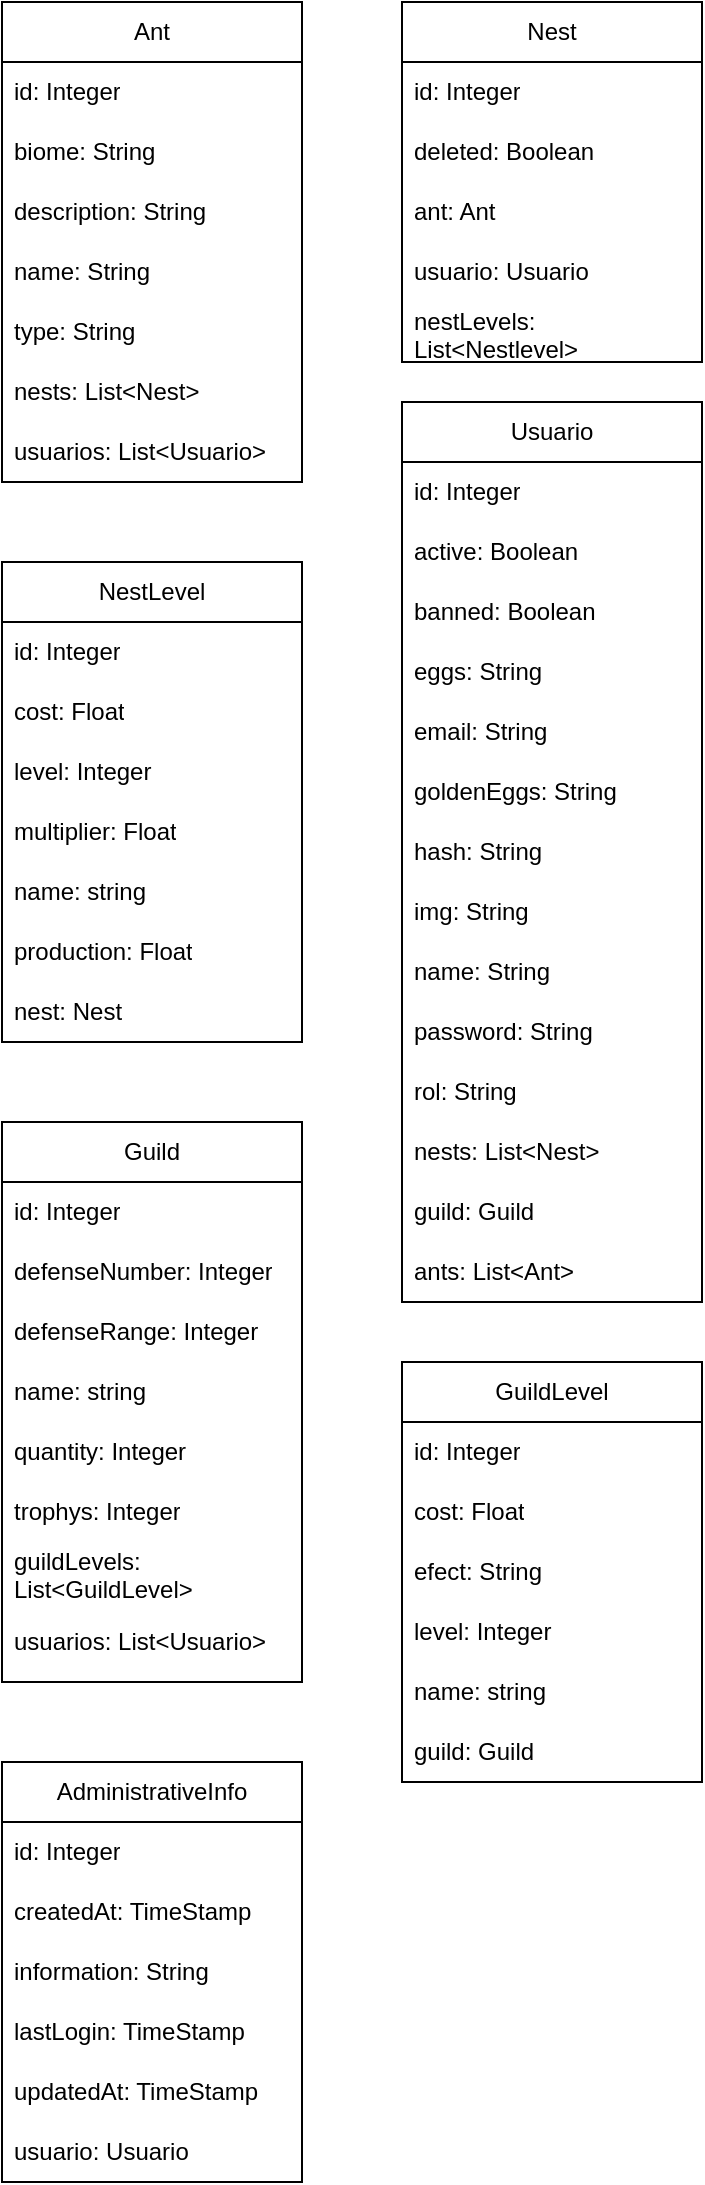 <mxfile version="24.4.2" type="device">
  <diagram name="Página-1" id="wE9s44rj53fYCfca4k_S">
    <mxGraphModel dx="472" dy="781" grid="1" gridSize="10" guides="1" tooltips="1" connect="1" arrows="1" fold="1" page="1" pageScale="1" pageWidth="827" pageHeight="1169" math="0" shadow="0">
      <root>
        <mxCell id="0" />
        <mxCell id="1" parent="0" />
        <mxCell id="BjRZcA9Jot_yhAuEklN_-1" value="Ant" style="swimlane;fontStyle=0;childLayout=stackLayout;horizontal=1;startSize=30;horizontalStack=0;resizeParent=1;resizeParentMax=0;resizeLast=0;collapsible=1;marginBottom=0;whiteSpace=wrap;html=1;" vertex="1" parent="1">
          <mxGeometry x="80" y="40" width="150" height="240" as="geometry" />
        </mxCell>
        <mxCell id="BjRZcA9Jot_yhAuEklN_-2" value="id: Integer" style="text;strokeColor=none;fillColor=none;align=left;verticalAlign=middle;spacingLeft=4;spacingRight=4;overflow=hidden;points=[[0,0.5],[1,0.5]];portConstraint=eastwest;rotatable=0;whiteSpace=wrap;html=1;" vertex="1" parent="BjRZcA9Jot_yhAuEklN_-1">
          <mxGeometry y="30" width="150" height="30" as="geometry" />
        </mxCell>
        <mxCell id="BjRZcA9Jot_yhAuEklN_-3" value="biome: String" style="text;strokeColor=none;fillColor=none;align=left;verticalAlign=middle;spacingLeft=4;spacingRight=4;overflow=hidden;points=[[0,0.5],[1,0.5]];portConstraint=eastwest;rotatable=0;whiteSpace=wrap;html=1;" vertex="1" parent="BjRZcA9Jot_yhAuEklN_-1">
          <mxGeometry y="60" width="150" height="30" as="geometry" />
        </mxCell>
        <mxCell id="BjRZcA9Jot_yhAuEklN_-4" value="description: String" style="text;strokeColor=none;fillColor=none;align=left;verticalAlign=middle;spacingLeft=4;spacingRight=4;overflow=hidden;points=[[0,0.5],[1,0.5]];portConstraint=eastwest;rotatable=0;whiteSpace=wrap;html=1;" vertex="1" parent="BjRZcA9Jot_yhAuEklN_-1">
          <mxGeometry y="90" width="150" height="30" as="geometry" />
        </mxCell>
        <mxCell id="BjRZcA9Jot_yhAuEklN_-5" value="name: String" style="text;strokeColor=none;fillColor=none;align=left;verticalAlign=middle;spacingLeft=4;spacingRight=4;overflow=hidden;points=[[0,0.5],[1,0.5]];portConstraint=eastwest;rotatable=0;whiteSpace=wrap;html=1;" vertex="1" parent="BjRZcA9Jot_yhAuEklN_-1">
          <mxGeometry y="120" width="150" height="30" as="geometry" />
        </mxCell>
        <mxCell id="BjRZcA9Jot_yhAuEklN_-6" value="type: String" style="text;strokeColor=none;fillColor=none;align=left;verticalAlign=middle;spacingLeft=4;spacingRight=4;overflow=hidden;points=[[0,0.5],[1,0.5]];portConstraint=eastwest;rotatable=0;whiteSpace=wrap;html=1;" vertex="1" parent="BjRZcA9Jot_yhAuEklN_-1">
          <mxGeometry y="150" width="150" height="30" as="geometry" />
        </mxCell>
        <mxCell id="BjRZcA9Jot_yhAuEklN_-7" value="nests: List&amp;lt;Nest&amp;gt;" style="text;strokeColor=none;fillColor=none;align=left;verticalAlign=middle;spacingLeft=4;spacingRight=4;overflow=hidden;points=[[0,0.5],[1,0.5]];portConstraint=eastwest;rotatable=0;whiteSpace=wrap;html=1;" vertex="1" parent="BjRZcA9Jot_yhAuEklN_-1">
          <mxGeometry y="180" width="150" height="30" as="geometry" />
        </mxCell>
        <mxCell id="BjRZcA9Jot_yhAuEklN_-8" value="usuarios: List&amp;lt;Usuario&amp;gt;" style="text;strokeColor=none;fillColor=none;align=left;verticalAlign=middle;spacingLeft=4;spacingRight=4;overflow=hidden;points=[[0,0.5],[1,0.5]];portConstraint=eastwest;rotatable=0;whiteSpace=wrap;html=1;" vertex="1" parent="BjRZcA9Jot_yhAuEklN_-1">
          <mxGeometry y="210" width="150" height="30" as="geometry" />
        </mxCell>
        <mxCell id="BjRZcA9Jot_yhAuEklN_-9" value="Nest" style="swimlane;fontStyle=0;childLayout=stackLayout;horizontal=1;startSize=30;horizontalStack=0;resizeParent=1;resizeParentMax=0;resizeLast=0;collapsible=1;marginBottom=0;whiteSpace=wrap;html=1;" vertex="1" parent="1">
          <mxGeometry x="280" y="40" width="150" height="180" as="geometry" />
        </mxCell>
        <mxCell id="BjRZcA9Jot_yhAuEklN_-10" value="id: Integer" style="text;strokeColor=none;fillColor=none;align=left;verticalAlign=middle;spacingLeft=4;spacingRight=4;overflow=hidden;points=[[0,0.5],[1,0.5]];portConstraint=eastwest;rotatable=0;whiteSpace=wrap;html=1;" vertex="1" parent="BjRZcA9Jot_yhAuEklN_-9">
          <mxGeometry y="30" width="150" height="30" as="geometry" />
        </mxCell>
        <mxCell id="BjRZcA9Jot_yhAuEklN_-11" value="deleted: Boolean" style="text;strokeColor=none;fillColor=none;align=left;verticalAlign=middle;spacingLeft=4;spacingRight=4;overflow=hidden;points=[[0,0.5],[1,0.5]];portConstraint=eastwest;rotatable=0;whiteSpace=wrap;html=1;" vertex="1" parent="BjRZcA9Jot_yhAuEklN_-9">
          <mxGeometry y="60" width="150" height="30" as="geometry" />
        </mxCell>
        <mxCell id="BjRZcA9Jot_yhAuEklN_-12" value="ant: Ant" style="text;strokeColor=none;fillColor=none;align=left;verticalAlign=middle;spacingLeft=4;spacingRight=4;overflow=hidden;points=[[0,0.5],[1,0.5]];portConstraint=eastwest;rotatable=0;whiteSpace=wrap;html=1;" vertex="1" parent="BjRZcA9Jot_yhAuEklN_-9">
          <mxGeometry y="90" width="150" height="30" as="geometry" />
        </mxCell>
        <mxCell id="BjRZcA9Jot_yhAuEklN_-13" value="usuario: Usuario" style="text;strokeColor=none;fillColor=none;align=left;verticalAlign=middle;spacingLeft=4;spacingRight=4;overflow=hidden;points=[[0,0.5],[1,0.5]];portConstraint=eastwest;rotatable=0;whiteSpace=wrap;html=1;" vertex="1" parent="BjRZcA9Jot_yhAuEklN_-9">
          <mxGeometry y="120" width="150" height="30" as="geometry" />
        </mxCell>
        <mxCell id="BjRZcA9Jot_yhAuEklN_-14" value="nestLevels: List&amp;lt;Nestlevel&amp;gt;" style="text;strokeColor=none;fillColor=none;align=left;verticalAlign=middle;spacingLeft=4;spacingRight=4;overflow=hidden;points=[[0,0.5],[1,0.5]];portConstraint=eastwest;rotatable=0;whiteSpace=wrap;html=1;" vertex="1" parent="BjRZcA9Jot_yhAuEklN_-9">
          <mxGeometry y="150" width="150" height="30" as="geometry" />
        </mxCell>
        <mxCell id="BjRZcA9Jot_yhAuEklN_-18" value="NestLevel" style="swimlane;fontStyle=0;childLayout=stackLayout;horizontal=1;startSize=30;horizontalStack=0;resizeParent=1;resizeParentMax=0;resizeLast=0;collapsible=1;marginBottom=0;whiteSpace=wrap;html=1;" vertex="1" parent="1">
          <mxGeometry x="80" y="320" width="150" height="240" as="geometry" />
        </mxCell>
        <mxCell id="BjRZcA9Jot_yhAuEklN_-19" value="id: Integer" style="text;strokeColor=none;fillColor=none;align=left;verticalAlign=middle;spacingLeft=4;spacingRight=4;overflow=hidden;points=[[0,0.5],[1,0.5]];portConstraint=eastwest;rotatable=0;whiteSpace=wrap;html=1;" vertex="1" parent="BjRZcA9Jot_yhAuEklN_-18">
          <mxGeometry y="30" width="150" height="30" as="geometry" />
        </mxCell>
        <mxCell id="BjRZcA9Jot_yhAuEklN_-20" value="cost: Float" style="text;strokeColor=none;fillColor=none;align=left;verticalAlign=middle;spacingLeft=4;spacingRight=4;overflow=hidden;points=[[0,0.5],[1,0.5]];portConstraint=eastwest;rotatable=0;whiteSpace=wrap;html=1;" vertex="1" parent="BjRZcA9Jot_yhAuEklN_-18">
          <mxGeometry y="60" width="150" height="30" as="geometry" />
        </mxCell>
        <mxCell id="BjRZcA9Jot_yhAuEklN_-21" value="level: Integer" style="text;strokeColor=none;fillColor=none;align=left;verticalAlign=middle;spacingLeft=4;spacingRight=4;overflow=hidden;points=[[0,0.5],[1,0.5]];portConstraint=eastwest;rotatable=0;whiteSpace=wrap;html=1;" vertex="1" parent="BjRZcA9Jot_yhAuEklN_-18">
          <mxGeometry y="90" width="150" height="30" as="geometry" />
        </mxCell>
        <mxCell id="BjRZcA9Jot_yhAuEklN_-22" value="multiplier: Float" style="text;strokeColor=none;fillColor=none;align=left;verticalAlign=middle;spacingLeft=4;spacingRight=4;overflow=hidden;points=[[0,0.5],[1,0.5]];portConstraint=eastwest;rotatable=0;whiteSpace=wrap;html=1;" vertex="1" parent="BjRZcA9Jot_yhAuEklN_-18">
          <mxGeometry y="120" width="150" height="30" as="geometry" />
        </mxCell>
        <mxCell id="BjRZcA9Jot_yhAuEklN_-23" value="name: string" style="text;strokeColor=none;fillColor=none;align=left;verticalAlign=middle;spacingLeft=4;spacingRight=4;overflow=hidden;points=[[0,0.5],[1,0.5]];portConstraint=eastwest;rotatable=0;whiteSpace=wrap;html=1;" vertex="1" parent="BjRZcA9Jot_yhAuEklN_-18">
          <mxGeometry y="150" width="150" height="30" as="geometry" />
        </mxCell>
        <mxCell id="BjRZcA9Jot_yhAuEklN_-24" value="production: Float" style="text;strokeColor=none;fillColor=none;align=left;verticalAlign=middle;spacingLeft=4;spacingRight=4;overflow=hidden;points=[[0,0.5],[1,0.5]];portConstraint=eastwest;rotatable=0;whiteSpace=wrap;html=1;" vertex="1" parent="BjRZcA9Jot_yhAuEklN_-18">
          <mxGeometry y="180" width="150" height="30" as="geometry" />
        </mxCell>
        <mxCell id="BjRZcA9Jot_yhAuEklN_-25" value="nest: Nest" style="text;strokeColor=none;fillColor=none;align=left;verticalAlign=middle;spacingLeft=4;spacingRight=4;overflow=hidden;points=[[0,0.5],[1,0.5]];portConstraint=eastwest;rotatable=0;whiteSpace=wrap;html=1;" vertex="1" parent="BjRZcA9Jot_yhAuEklN_-18">
          <mxGeometry y="210" width="150" height="30" as="geometry" />
        </mxCell>
        <mxCell id="BjRZcA9Jot_yhAuEklN_-26" value="Usuario" style="swimlane;fontStyle=0;childLayout=stackLayout;horizontal=1;startSize=30;horizontalStack=0;resizeParent=1;resizeParentMax=0;resizeLast=0;collapsible=1;marginBottom=0;whiteSpace=wrap;html=1;" vertex="1" parent="1">
          <mxGeometry x="280" y="240" width="150" height="450" as="geometry" />
        </mxCell>
        <mxCell id="BjRZcA9Jot_yhAuEklN_-27" value="id: Integer" style="text;strokeColor=none;fillColor=none;align=left;verticalAlign=middle;spacingLeft=4;spacingRight=4;overflow=hidden;points=[[0,0.5],[1,0.5]];portConstraint=eastwest;rotatable=0;whiteSpace=wrap;html=1;" vertex="1" parent="BjRZcA9Jot_yhAuEklN_-26">
          <mxGeometry y="30" width="150" height="30" as="geometry" />
        </mxCell>
        <mxCell id="BjRZcA9Jot_yhAuEklN_-28" value="active: Boolean" style="text;strokeColor=none;fillColor=none;align=left;verticalAlign=middle;spacingLeft=4;spacingRight=4;overflow=hidden;points=[[0,0.5],[1,0.5]];portConstraint=eastwest;rotatable=0;whiteSpace=wrap;html=1;" vertex="1" parent="BjRZcA9Jot_yhAuEklN_-26">
          <mxGeometry y="60" width="150" height="30" as="geometry" />
        </mxCell>
        <mxCell id="BjRZcA9Jot_yhAuEklN_-29" value="banned: Boolean" style="text;strokeColor=none;fillColor=none;align=left;verticalAlign=middle;spacingLeft=4;spacingRight=4;overflow=hidden;points=[[0,0.5],[1,0.5]];portConstraint=eastwest;rotatable=0;whiteSpace=wrap;html=1;" vertex="1" parent="BjRZcA9Jot_yhAuEklN_-26">
          <mxGeometry y="90" width="150" height="30" as="geometry" />
        </mxCell>
        <mxCell id="BjRZcA9Jot_yhAuEklN_-30" value="eggs: String" style="text;strokeColor=none;fillColor=none;align=left;verticalAlign=middle;spacingLeft=4;spacingRight=4;overflow=hidden;points=[[0,0.5],[1,0.5]];portConstraint=eastwest;rotatable=0;whiteSpace=wrap;html=1;" vertex="1" parent="BjRZcA9Jot_yhAuEklN_-26">
          <mxGeometry y="120" width="150" height="30" as="geometry" />
        </mxCell>
        <mxCell id="BjRZcA9Jot_yhAuEklN_-31" value="email: String" style="text;strokeColor=none;fillColor=none;align=left;verticalAlign=middle;spacingLeft=4;spacingRight=4;overflow=hidden;points=[[0,0.5],[1,0.5]];portConstraint=eastwest;rotatable=0;whiteSpace=wrap;html=1;" vertex="1" parent="BjRZcA9Jot_yhAuEklN_-26">
          <mxGeometry y="150" width="150" height="30" as="geometry" />
        </mxCell>
        <mxCell id="BjRZcA9Jot_yhAuEklN_-32" value="goldenEggs: String" style="text;strokeColor=none;fillColor=none;align=left;verticalAlign=middle;spacingLeft=4;spacingRight=4;overflow=hidden;points=[[0,0.5],[1,0.5]];portConstraint=eastwest;rotatable=0;whiteSpace=wrap;html=1;" vertex="1" parent="BjRZcA9Jot_yhAuEklN_-26">
          <mxGeometry y="180" width="150" height="30" as="geometry" />
        </mxCell>
        <mxCell id="BjRZcA9Jot_yhAuEklN_-33" value="hash: String" style="text;strokeColor=none;fillColor=none;align=left;verticalAlign=middle;spacingLeft=4;spacingRight=4;overflow=hidden;points=[[0,0.5],[1,0.5]];portConstraint=eastwest;rotatable=0;whiteSpace=wrap;html=1;" vertex="1" parent="BjRZcA9Jot_yhAuEklN_-26">
          <mxGeometry y="210" width="150" height="30" as="geometry" />
        </mxCell>
        <mxCell id="BjRZcA9Jot_yhAuEklN_-34" value="img: String" style="text;strokeColor=none;fillColor=none;align=left;verticalAlign=middle;spacingLeft=4;spacingRight=4;overflow=hidden;points=[[0,0.5],[1,0.5]];portConstraint=eastwest;rotatable=0;whiteSpace=wrap;html=1;" vertex="1" parent="BjRZcA9Jot_yhAuEklN_-26">
          <mxGeometry y="240" width="150" height="30" as="geometry" />
        </mxCell>
        <mxCell id="BjRZcA9Jot_yhAuEklN_-35" value="name: String" style="text;strokeColor=none;fillColor=none;align=left;verticalAlign=middle;spacingLeft=4;spacingRight=4;overflow=hidden;points=[[0,0.5],[1,0.5]];portConstraint=eastwest;rotatable=0;whiteSpace=wrap;html=1;" vertex="1" parent="BjRZcA9Jot_yhAuEklN_-26">
          <mxGeometry y="270" width="150" height="30" as="geometry" />
        </mxCell>
        <mxCell id="BjRZcA9Jot_yhAuEklN_-36" value="password: String" style="text;strokeColor=none;fillColor=none;align=left;verticalAlign=middle;spacingLeft=4;spacingRight=4;overflow=hidden;points=[[0,0.5],[1,0.5]];portConstraint=eastwest;rotatable=0;whiteSpace=wrap;html=1;" vertex="1" parent="BjRZcA9Jot_yhAuEklN_-26">
          <mxGeometry y="300" width="150" height="30" as="geometry" />
        </mxCell>
        <mxCell id="BjRZcA9Jot_yhAuEklN_-37" value="rol: String" style="text;strokeColor=none;fillColor=none;align=left;verticalAlign=middle;spacingLeft=4;spacingRight=4;overflow=hidden;points=[[0,0.5],[1,0.5]];portConstraint=eastwest;rotatable=0;whiteSpace=wrap;html=1;" vertex="1" parent="BjRZcA9Jot_yhAuEklN_-26">
          <mxGeometry y="330" width="150" height="30" as="geometry" />
        </mxCell>
        <mxCell id="BjRZcA9Jot_yhAuEklN_-38" value="nests: List&amp;lt;Nest&amp;gt;" style="text;strokeColor=none;fillColor=none;align=left;verticalAlign=middle;spacingLeft=4;spacingRight=4;overflow=hidden;points=[[0,0.5],[1,0.5]];portConstraint=eastwest;rotatable=0;whiteSpace=wrap;html=1;" vertex="1" parent="BjRZcA9Jot_yhAuEklN_-26">
          <mxGeometry y="360" width="150" height="30" as="geometry" />
        </mxCell>
        <mxCell id="BjRZcA9Jot_yhAuEklN_-39" value="guild: Guild" style="text;strokeColor=none;fillColor=none;align=left;verticalAlign=middle;spacingLeft=4;spacingRight=4;overflow=hidden;points=[[0,0.5],[1,0.5]];portConstraint=eastwest;rotatable=0;whiteSpace=wrap;html=1;" vertex="1" parent="BjRZcA9Jot_yhAuEklN_-26">
          <mxGeometry y="390" width="150" height="30" as="geometry" />
        </mxCell>
        <mxCell id="BjRZcA9Jot_yhAuEklN_-40" value="ants: List&amp;lt;Ant&amp;gt;" style="text;strokeColor=none;fillColor=none;align=left;verticalAlign=middle;spacingLeft=4;spacingRight=4;overflow=hidden;points=[[0,0.5],[1,0.5]];portConstraint=eastwest;rotatable=0;whiteSpace=wrap;html=1;" vertex="1" parent="BjRZcA9Jot_yhAuEklN_-26">
          <mxGeometry y="420" width="150" height="30" as="geometry" />
        </mxCell>
        <mxCell id="BjRZcA9Jot_yhAuEklN_-41" value="Guild" style="swimlane;fontStyle=0;childLayout=stackLayout;horizontal=1;startSize=30;horizontalStack=0;resizeParent=1;resizeParentMax=0;resizeLast=0;collapsible=1;marginBottom=0;whiteSpace=wrap;html=1;" vertex="1" parent="1">
          <mxGeometry x="80" y="600" width="150" height="280" as="geometry" />
        </mxCell>
        <mxCell id="BjRZcA9Jot_yhAuEklN_-42" value="id: Integer" style="text;strokeColor=none;fillColor=none;align=left;verticalAlign=middle;spacingLeft=4;spacingRight=4;overflow=hidden;points=[[0,0.5],[1,0.5]];portConstraint=eastwest;rotatable=0;whiteSpace=wrap;html=1;" vertex="1" parent="BjRZcA9Jot_yhAuEklN_-41">
          <mxGeometry y="30" width="150" height="30" as="geometry" />
        </mxCell>
        <mxCell id="BjRZcA9Jot_yhAuEklN_-43" value="defenseNumber: Integer" style="text;strokeColor=none;fillColor=none;align=left;verticalAlign=middle;spacingLeft=4;spacingRight=4;overflow=hidden;points=[[0,0.5],[1,0.5]];portConstraint=eastwest;rotatable=0;whiteSpace=wrap;html=1;" vertex="1" parent="BjRZcA9Jot_yhAuEklN_-41">
          <mxGeometry y="60" width="150" height="30" as="geometry" />
        </mxCell>
        <mxCell id="BjRZcA9Jot_yhAuEklN_-44" value="defenseRange: Integer" style="text;strokeColor=none;fillColor=none;align=left;verticalAlign=middle;spacingLeft=4;spacingRight=4;overflow=hidden;points=[[0,0.5],[1,0.5]];portConstraint=eastwest;rotatable=0;whiteSpace=wrap;html=1;" vertex="1" parent="BjRZcA9Jot_yhAuEklN_-41">
          <mxGeometry y="90" width="150" height="30" as="geometry" />
        </mxCell>
        <mxCell id="BjRZcA9Jot_yhAuEklN_-46" value="name: string" style="text;strokeColor=none;fillColor=none;align=left;verticalAlign=middle;spacingLeft=4;spacingRight=4;overflow=hidden;points=[[0,0.5],[1,0.5]];portConstraint=eastwest;rotatable=0;whiteSpace=wrap;html=1;" vertex="1" parent="BjRZcA9Jot_yhAuEklN_-41">
          <mxGeometry y="120" width="150" height="30" as="geometry" />
        </mxCell>
        <mxCell id="BjRZcA9Jot_yhAuEklN_-45" value="quantity: Integer" style="text;strokeColor=none;fillColor=none;align=left;verticalAlign=middle;spacingLeft=4;spacingRight=4;overflow=hidden;points=[[0,0.5],[1,0.5]];portConstraint=eastwest;rotatable=0;whiteSpace=wrap;html=1;" vertex="1" parent="BjRZcA9Jot_yhAuEklN_-41">
          <mxGeometry y="150" width="150" height="30" as="geometry" />
        </mxCell>
        <mxCell id="BjRZcA9Jot_yhAuEklN_-47" value="trophys: Integer" style="text;strokeColor=none;fillColor=none;align=left;verticalAlign=middle;spacingLeft=4;spacingRight=4;overflow=hidden;points=[[0,0.5],[1,0.5]];portConstraint=eastwest;rotatable=0;whiteSpace=wrap;html=1;" vertex="1" parent="BjRZcA9Jot_yhAuEklN_-41">
          <mxGeometry y="180" width="150" height="30" as="geometry" />
        </mxCell>
        <mxCell id="BjRZcA9Jot_yhAuEklN_-48" value="guildLevels: List&amp;lt;GuildLevel&amp;gt;" style="text;strokeColor=none;fillColor=none;align=left;verticalAlign=middle;spacingLeft=4;spacingRight=4;overflow=hidden;points=[[0,0.5],[1,0.5]];portConstraint=eastwest;rotatable=0;whiteSpace=wrap;html=1;" vertex="1" parent="BjRZcA9Jot_yhAuEklN_-41">
          <mxGeometry y="210" width="150" height="30" as="geometry" />
        </mxCell>
        <mxCell id="BjRZcA9Jot_yhAuEklN_-49" value="usuarios: List&amp;lt;Usuario&amp;gt;" style="text;strokeColor=none;fillColor=none;align=left;verticalAlign=middle;spacingLeft=4;spacingRight=4;overflow=hidden;points=[[0,0.5],[1,0.5]];portConstraint=eastwest;rotatable=0;whiteSpace=wrap;html=1;" vertex="1" parent="BjRZcA9Jot_yhAuEklN_-41">
          <mxGeometry y="240" width="150" height="40" as="geometry" />
        </mxCell>
        <mxCell id="BjRZcA9Jot_yhAuEklN_-51" value="GuildLevel" style="swimlane;fontStyle=0;childLayout=stackLayout;horizontal=1;startSize=30;horizontalStack=0;resizeParent=1;resizeParentMax=0;resizeLast=0;collapsible=1;marginBottom=0;whiteSpace=wrap;html=1;" vertex="1" parent="1">
          <mxGeometry x="280" y="720" width="150" height="210" as="geometry" />
        </mxCell>
        <mxCell id="BjRZcA9Jot_yhAuEklN_-52" value="id: Integer" style="text;strokeColor=none;fillColor=none;align=left;verticalAlign=middle;spacingLeft=4;spacingRight=4;overflow=hidden;points=[[0,0.5],[1,0.5]];portConstraint=eastwest;rotatable=0;whiteSpace=wrap;html=1;" vertex="1" parent="BjRZcA9Jot_yhAuEklN_-51">
          <mxGeometry y="30" width="150" height="30" as="geometry" />
        </mxCell>
        <mxCell id="BjRZcA9Jot_yhAuEklN_-53" value="cost: Float" style="text;strokeColor=none;fillColor=none;align=left;verticalAlign=middle;spacingLeft=4;spacingRight=4;overflow=hidden;points=[[0,0.5],[1,0.5]];portConstraint=eastwest;rotatable=0;whiteSpace=wrap;html=1;" vertex="1" parent="BjRZcA9Jot_yhAuEklN_-51">
          <mxGeometry y="60" width="150" height="30" as="geometry" />
        </mxCell>
        <mxCell id="BjRZcA9Jot_yhAuEklN_-54" value="efect: String" style="text;strokeColor=none;fillColor=none;align=left;verticalAlign=middle;spacingLeft=4;spacingRight=4;overflow=hidden;points=[[0,0.5],[1,0.5]];portConstraint=eastwest;rotatable=0;whiteSpace=wrap;html=1;" vertex="1" parent="BjRZcA9Jot_yhAuEklN_-51">
          <mxGeometry y="90" width="150" height="30" as="geometry" />
        </mxCell>
        <mxCell id="BjRZcA9Jot_yhAuEklN_-55" value="level: Integer" style="text;strokeColor=none;fillColor=none;align=left;verticalAlign=middle;spacingLeft=4;spacingRight=4;overflow=hidden;points=[[0,0.5],[1,0.5]];portConstraint=eastwest;rotatable=0;whiteSpace=wrap;html=1;" vertex="1" parent="BjRZcA9Jot_yhAuEklN_-51">
          <mxGeometry y="120" width="150" height="30" as="geometry" />
        </mxCell>
        <mxCell id="BjRZcA9Jot_yhAuEklN_-56" value="name: string" style="text;strokeColor=none;fillColor=none;align=left;verticalAlign=middle;spacingLeft=4;spacingRight=4;overflow=hidden;points=[[0,0.5],[1,0.5]];portConstraint=eastwest;rotatable=0;whiteSpace=wrap;html=1;" vertex="1" parent="BjRZcA9Jot_yhAuEklN_-51">
          <mxGeometry y="150" width="150" height="30" as="geometry" />
        </mxCell>
        <mxCell id="BjRZcA9Jot_yhAuEklN_-57" value="guild: Guild" style="text;strokeColor=none;fillColor=none;align=left;verticalAlign=middle;spacingLeft=4;spacingRight=4;overflow=hidden;points=[[0,0.5],[1,0.5]];portConstraint=eastwest;rotatable=0;whiteSpace=wrap;html=1;" vertex="1" parent="BjRZcA9Jot_yhAuEklN_-51">
          <mxGeometry y="180" width="150" height="30" as="geometry" />
        </mxCell>
        <mxCell id="BjRZcA9Jot_yhAuEklN_-59" value="AdministrativeInfo" style="swimlane;fontStyle=0;childLayout=stackLayout;horizontal=1;startSize=30;horizontalStack=0;resizeParent=1;resizeParentMax=0;resizeLast=0;collapsible=1;marginBottom=0;whiteSpace=wrap;html=1;" vertex="1" parent="1">
          <mxGeometry x="80" y="920" width="150" height="210" as="geometry" />
        </mxCell>
        <mxCell id="BjRZcA9Jot_yhAuEklN_-60" value="id: Integer" style="text;strokeColor=none;fillColor=none;align=left;verticalAlign=middle;spacingLeft=4;spacingRight=4;overflow=hidden;points=[[0,0.5],[1,0.5]];portConstraint=eastwest;rotatable=0;whiteSpace=wrap;html=1;" vertex="1" parent="BjRZcA9Jot_yhAuEklN_-59">
          <mxGeometry y="30" width="150" height="30" as="geometry" />
        </mxCell>
        <mxCell id="BjRZcA9Jot_yhAuEklN_-61" value="createdAt: TimeStamp" style="text;strokeColor=none;fillColor=none;align=left;verticalAlign=middle;spacingLeft=4;spacingRight=4;overflow=hidden;points=[[0,0.5],[1,0.5]];portConstraint=eastwest;rotatable=0;whiteSpace=wrap;html=1;" vertex="1" parent="BjRZcA9Jot_yhAuEklN_-59">
          <mxGeometry y="60" width="150" height="30" as="geometry" />
        </mxCell>
        <mxCell id="BjRZcA9Jot_yhAuEklN_-62" value="information: String" style="text;strokeColor=none;fillColor=none;align=left;verticalAlign=middle;spacingLeft=4;spacingRight=4;overflow=hidden;points=[[0,0.5],[1,0.5]];portConstraint=eastwest;rotatable=0;whiteSpace=wrap;html=1;" vertex="1" parent="BjRZcA9Jot_yhAuEklN_-59">
          <mxGeometry y="90" width="150" height="30" as="geometry" />
        </mxCell>
        <mxCell id="BjRZcA9Jot_yhAuEklN_-63" value="lastLogin: TimeStamp" style="text;strokeColor=none;fillColor=none;align=left;verticalAlign=middle;spacingLeft=4;spacingRight=4;overflow=hidden;points=[[0,0.5],[1,0.5]];portConstraint=eastwest;rotatable=0;whiteSpace=wrap;html=1;" vertex="1" parent="BjRZcA9Jot_yhAuEklN_-59">
          <mxGeometry y="120" width="150" height="30" as="geometry" />
        </mxCell>
        <mxCell id="BjRZcA9Jot_yhAuEklN_-64" value="updatedAt: TimeStamp" style="text;strokeColor=none;fillColor=none;align=left;verticalAlign=middle;spacingLeft=4;spacingRight=4;overflow=hidden;points=[[0,0.5],[1,0.5]];portConstraint=eastwest;rotatable=0;whiteSpace=wrap;html=1;" vertex="1" parent="BjRZcA9Jot_yhAuEklN_-59">
          <mxGeometry y="150" width="150" height="30" as="geometry" />
        </mxCell>
        <mxCell id="BjRZcA9Jot_yhAuEklN_-65" value="usuario: Usuario" style="text;strokeColor=none;fillColor=none;align=left;verticalAlign=middle;spacingLeft=4;spacingRight=4;overflow=hidden;points=[[0,0.5],[1,0.5]];portConstraint=eastwest;rotatable=0;whiteSpace=wrap;html=1;" vertex="1" parent="BjRZcA9Jot_yhAuEklN_-59">
          <mxGeometry y="180" width="150" height="30" as="geometry" />
        </mxCell>
      </root>
    </mxGraphModel>
  </diagram>
</mxfile>
